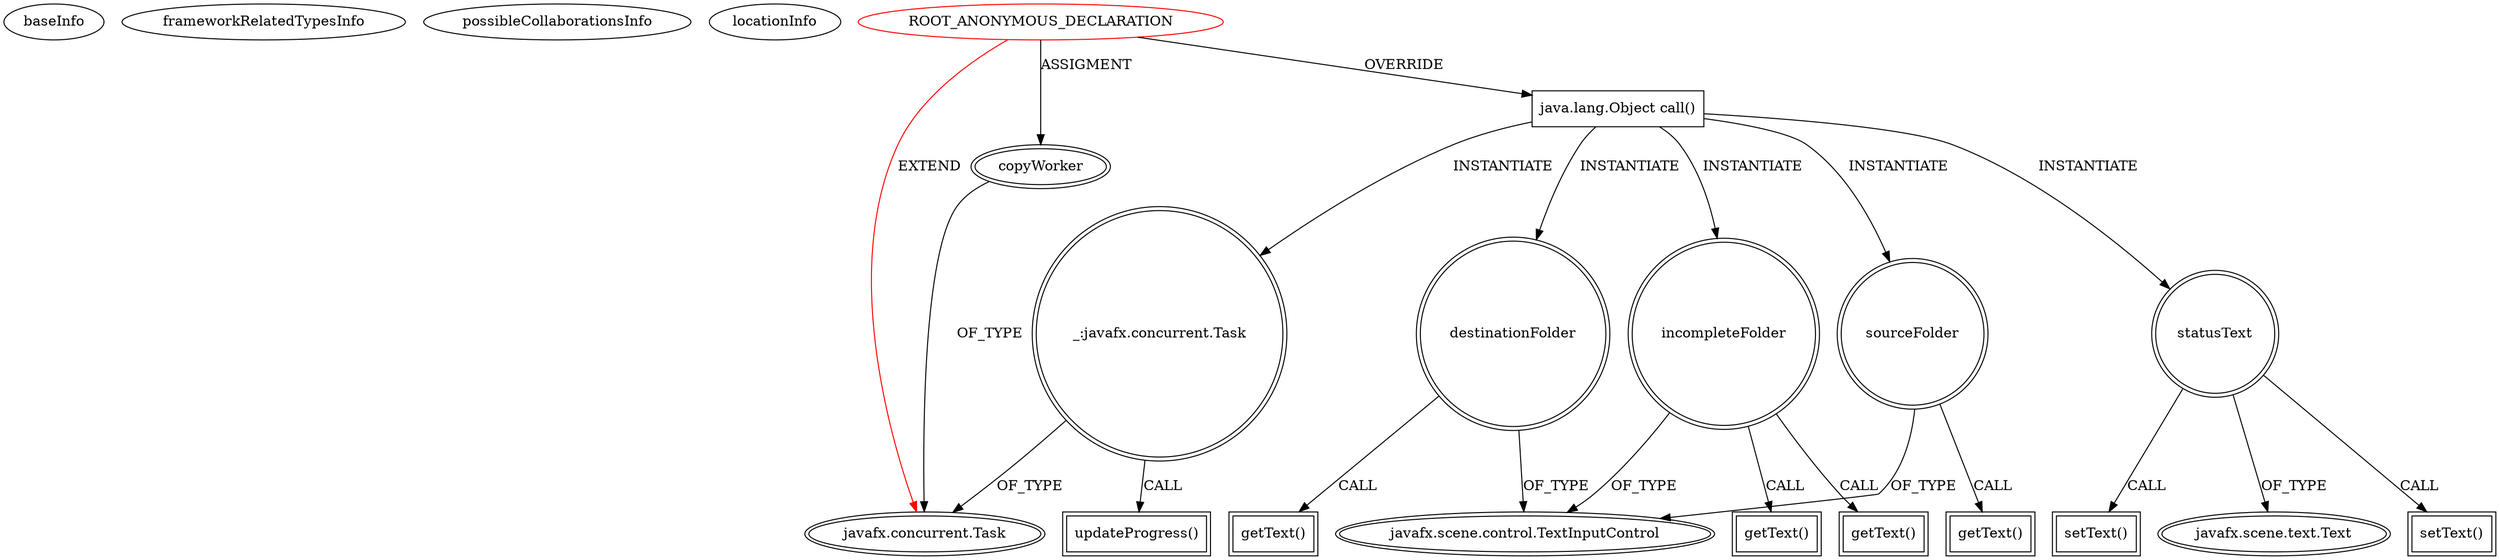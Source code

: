 digraph {
baseInfo[graphId=2514,category="extension_graph",isAnonymous=true,possibleRelation=false]
frameworkRelatedTypesInfo[0="javafx.concurrent.Task"]
possibleCollaborationsInfo[]
locationInfo[projectName="djapal-sfvchecker",filePath="/djapal-sfvchecker/sfvchecker-master/src/gr/djapal/sfv/SFVCheckerApplication.java",contextSignature="void handle(javafx.event.ActionEvent)",graphId="2514"]
0[label="ROOT_ANONYMOUS_DECLARATION",vertexType="ROOT_ANONYMOUS_DECLARATION",isFrameworkType=false,color=red]
1[label="javafx.concurrent.Task",vertexType="FRAMEWORK_CLASS_TYPE",isFrameworkType=true,peripheries=2]
2[label="copyWorker",vertexType="OUTSIDE_VARIABLE_EXPRESION",isFrameworkType=true,peripheries=2]
4[label="java.lang.Object call()",vertexType="OVERRIDING_METHOD_DECLARATION",isFrameworkType=false,shape=box]
5[label="sourceFolder",vertexType="VARIABLE_EXPRESION",isFrameworkType=true,peripheries=2,shape=circle]
7[label="javafx.scene.control.TextInputControl",vertexType="FRAMEWORK_CLASS_TYPE",isFrameworkType=true,peripheries=2]
6[label="getText()",vertexType="INSIDE_CALL",isFrameworkType=true,peripheries=2,shape=box]
8[label="statusText",vertexType="VARIABLE_EXPRESION",isFrameworkType=true,peripheries=2,shape=circle]
10[label="javafx.scene.text.Text",vertexType="FRAMEWORK_CLASS_TYPE",isFrameworkType=true,peripheries=2]
9[label="setText()",vertexType="INSIDE_CALL",isFrameworkType=true,peripheries=2,shape=box]
11[label="destinationFolder",vertexType="VARIABLE_EXPRESION",isFrameworkType=true,peripheries=2,shape=circle]
12[label="getText()",vertexType="INSIDE_CALL",isFrameworkType=true,peripheries=2,shape=box]
14[label="_:javafx.concurrent.Task",vertexType="VARIABLE_EXPRESION",isFrameworkType=true,peripheries=2,shape=circle]
15[label="updateProgress()",vertexType="INSIDE_CALL",isFrameworkType=true,peripheries=2,shape=box]
17[label="incompleteFolder",vertexType="VARIABLE_EXPRESION",isFrameworkType=true,peripheries=2,shape=circle]
18[label="getText()",vertexType="INSIDE_CALL",isFrameworkType=true,peripheries=2,shape=box]
21[label="getText()",vertexType="INSIDE_CALL",isFrameworkType=true,peripheries=2,shape=box]
23[label="setText()",vertexType="INSIDE_CALL",isFrameworkType=true,peripheries=2,shape=box]
0->1[label="EXTEND",color=red]
0->2[label="ASSIGMENT"]
2->1[label="OF_TYPE"]
0->4[label="OVERRIDE"]
4->5[label="INSTANTIATE"]
5->7[label="OF_TYPE"]
5->6[label="CALL"]
4->8[label="INSTANTIATE"]
8->10[label="OF_TYPE"]
8->9[label="CALL"]
4->11[label="INSTANTIATE"]
11->7[label="OF_TYPE"]
11->12[label="CALL"]
4->14[label="INSTANTIATE"]
14->1[label="OF_TYPE"]
14->15[label="CALL"]
4->17[label="INSTANTIATE"]
17->7[label="OF_TYPE"]
17->18[label="CALL"]
17->21[label="CALL"]
8->23[label="CALL"]
}
